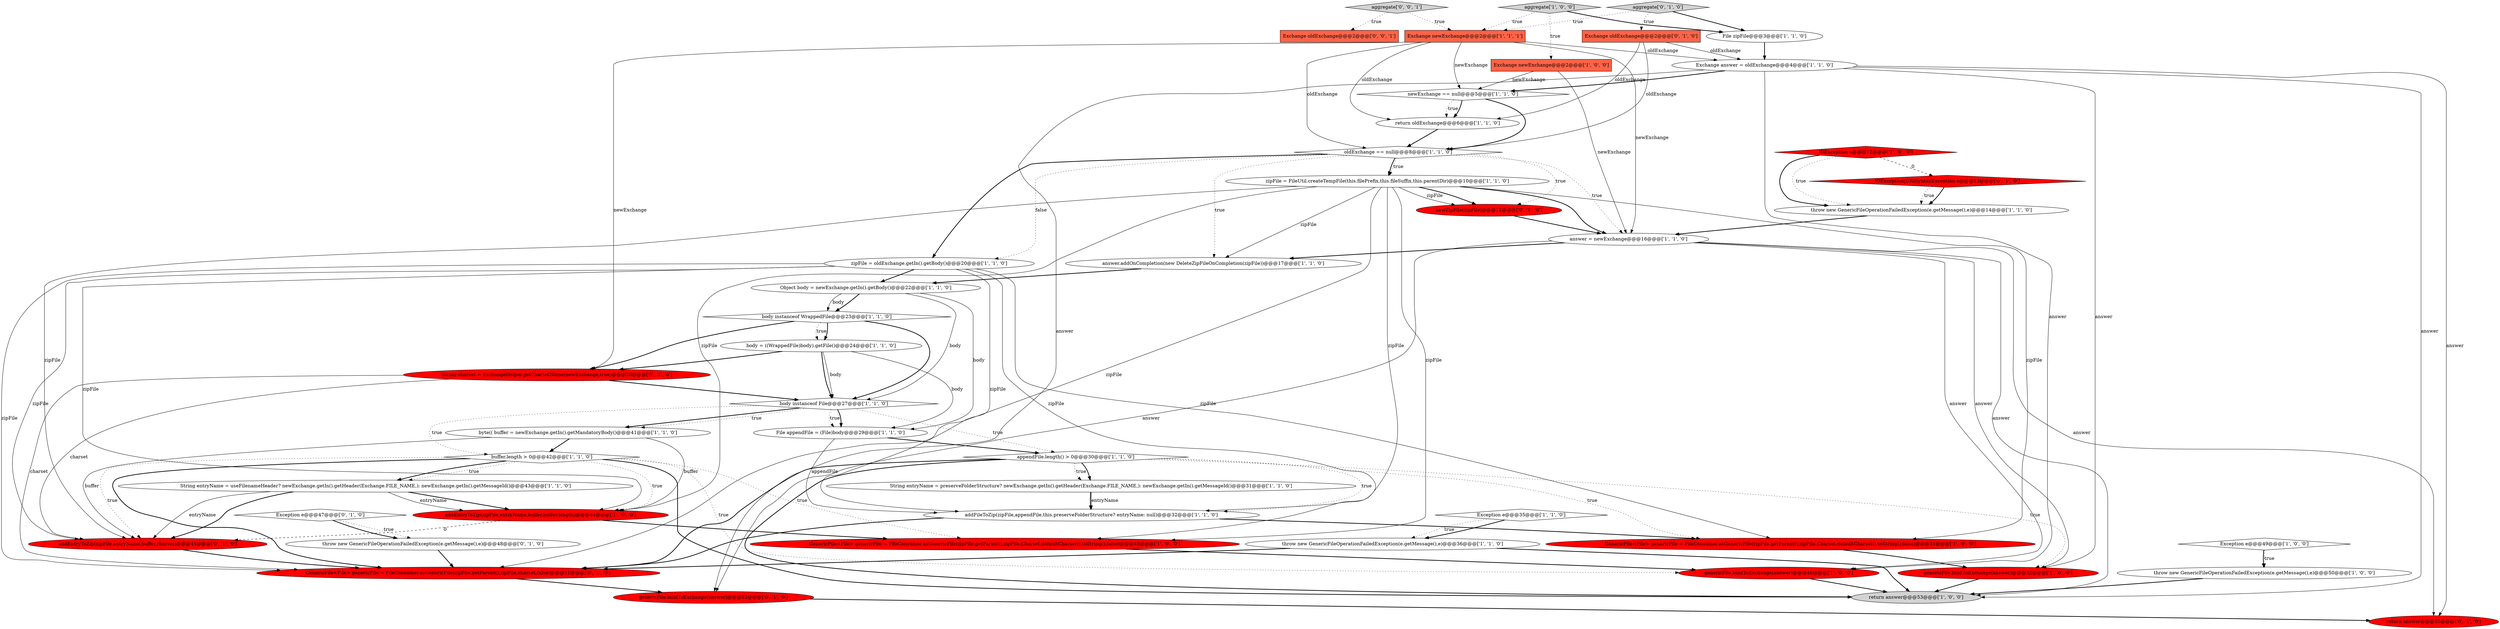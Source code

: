 digraph {
31 [style = filled, label = "answer.addOnCompletion(new DeleteZipFileOnCompletion(zipFile))@@@17@@@['1', '1', '0']", fillcolor = white, shape = ellipse image = "AAA0AAABBB1BBB"];
7 [style = filled, label = "String entryName = preserveFolderStructure? newExchange.getIn().getHeader(Exchange.FILE_NAME,): newExchange.getIn().getMessageId()@@@31@@@['1', '1', '0']", fillcolor = white, shape = ellipse image = "AAA0AAABBB1BBB"];
45 [style = filled, label = "IOException|URISyntaxException e@@@13@@@['0', '1', '0']", fillcolor = red, shape = diamond image = "AAA1AAABBB2BBB"];
29 [style = filled, label = "String entryName = useFilenameHeader? newExchange.getIn().getHeader(Exchange.FILE_NAME,): newExchange.getIn().getMessageId()@@@43@@@['1', '1', '0']", fillcolor = white, shape = ellipse image = "AAA0AAABBB1BBB"];
25 [style = filled, label = "File appendFile = (File)body@@@29@@@['1', '1', '0']", fillcolor = white, shape = ellipse image = "AAA0AAABBB1BBB"];
43 [style = filled, label = "String charset = ExchangeHelper.getCharsetName(newExchange,true)@@@26@@@['0', '1', '0']", fillcolor = red, shape = ellipse image = "AAA1AAABBB2BBB"];
47 [style = filled, label = "aggregate['0', '0', '1']", fillcolor = lightgray, shape = diamond image = "AAA0AAABBB3BBB"];
42 [style = filled, label = "Exchange oldExchange@@@2@@@['0', '1', '0']", fillcolor = tomato, shape = box image = "AAA0AAABBB2BBB"];
15 [style = filled, label = "appendFile.length() > 0@@@30@@@['1', '1', '0']", fillcolor = white, shape = diamond image = "AAA0AAABBB1BBB"];
33 [style = filled, label = "body = ((WrappedFile)body).getFile()@@@24@@@['1', '1', '0']", fillcolor = white, shape = ellipse image = "AAA0AAABBB1BBB"];
23 [style = filled, label = "Exception e@@@49@@@['1', '0', '0']", fillcolor = white, shape = diamond image = "AAA0AAABBB1BBB"];
13 [style = filled, label = "IOException e@@@12@@@['1', '0', '0']", fillcolor = red, shape = diamond image = "AAA1AAABBB1BBB"];
4 [style = filled, label = "Exception e@@@35@@@['1', '1', '0']", fillcolor = white, shape = diamond image = "AAA0AAABBB1BBB"];
41 [style = filled, label = "addEntryToZip(zipFile,entryName,buffer,charset)@@@44@@@['0', '1', '0']", fillcolor = red, shape = ellipse image = "AAA1AAABBB2BBB"];
11 [style = filled, label = "throw new GenericFileOperationFailedException(e.getMessage(),e)@@@14@@@['1', '1', '0']", fillcolor = white, shape = ellipse image = "AAA0AAABBB1BBB"];
6 [style = filled, label = "return oldExchange@@@6@@@['1', '1', '0']", fillcolor = white, shape = ellipse image = "AAA0AAABBB1BBB"];
37 [style = filled, label = "throw new GenericFileOperationFailedException(e.getMessage(),e)@@@48@@@['0', '1', '0']", fillcolor = white, shape = ellipse image = "AAA0AAABBB2BBB"];
20 [style = filled, label = "aggregate['1', '0', '0']", fillcolor = lightgray, shape = diamond image = "AAA0AAABBB1BBB"];
18 [style = filled, label = "oldExchange == null@@@8@@@['1', '1', '0']", fillcolor = white, shape = diamond image = "AAA0AAABBB1BBB"];
9 [style = filled, label = "GenericFile<File> genericFile = FileConsumer.asGenericFile(zipFile.getParent(),zipFile,Charset.defaultCharset().toString(),false)@@@45@@@['1', '0', '0']", fillcolor = red, shape = ellipse image = "AAA1AAABBB1BBB"];
32 [style = filled, label = "zipFile = oldExchange.getIn().getBody()@@@20@@@['1', '1', '0']", fillcolor = white, shape = ellipse image = "AAA0AAABBB1BBB"];
19 [style = filled, label = "genericFile.bindToExchange(answer)@@@46@@@['1', '0', '0']", fillcolor = red, shape = ellipse image = "AAA1AAABBB1BBB"];
10 [style = filled, label = "newExchange == null@@@5@@@['1', '1', '0']", fillcolor = white, shape = diamond image = "AAA0AAABBB1BBB"];
16 [style = filled, label = "Exchange newExchange@@@2@@@['1', '1', '1']", fillcolor = tomato, shape = box image = "AAA0AAABBB1BBB"];
27 [style = filled, label = "addEntryToZip(zipFile,entryName,buffer,buffer.length)@@@44@@@['1', '0', '0']", fillcolor = red, shape = ellipse image = "AAA1AAABBB1BBB"];
34 [style = filled, label = "GenericFile<File> genericFile = FileConsumer.asGenericFile(zipFile.getParent(),zipFile,Charset.defaultCharset().toString(),false)@@@31@@@['1', '0', '0']", fillcolor = red, shape = ellipse image = "AAA1AAABBB1BBB"];
40 [style = filled, label = "GenericFile<File> genericFile = FileConsumer.asGenericFile(zipFile.getParent(),zipFile,charset,false)@@@51@@@['0', '1', '0']", fillcolor = red, shape = ellipse image = "AAA1AAABBB2BBB"];
35 [style = filled, label = "newZipFile(zipFile)@@@11@@@['0', '1', '0']", fillcolor = red, shape = ellipse image = "AAA1AAABBB2BBB"];
12 [style = filled, label = "throw new GenericFileOperationFailedException(e.getMessage(),e)@@@50@@@['1', '0', '0']", fillcolor = white, shape = ellipse image = "AAA0AAABBB1BBB"];
28 [style = filled, label = "zipFile = FileUtil.createTempFile(this.filePrefix,this.fileSuffix,this.parentDir)@@@10@@@['1', '1', '0']", fillcolor = white, shape = ellipse image = "AAA0AAABBB1BBB"];
5 [style = filled, label = "Object body = newExchange.getIn().getBody()@@@22@@@['1', '1', '0']", fillcolor = white, shape = ellipse image = "AAA0AAABBB1BBB"];
8 [style = filled, label = "throw new GenericFileOperationFailedException(e.getMessage(),e)@@@36@@@['1', '1', '0']", fillcolor = white, shape = ellipse image = "AAA0AAABBB1BBB"];
0 [style = filled, label = "answer = newExchange@@@16@@@['1', '1', '0']", fillcolor = white, shape = ellipse image = "AAA0AAABBB1BBB"];
22 [style = filled, label = "addFileToZip(zipFile,appendFile,this.preserveFolderStructure? entryName: null)@@@32@@@['1', '1', '0']", fillcolor = white, shape = ellipse image = "AAA0AAABBB1BBB"];
24 [style = filled, label = "File zipFile@@@3@@@['1', '1', '0']", fillcolor = white, shape = ellipse image = "AAA0AAABBB1BBB"];
14 [style = filled, label = "Exchange newExchange@@@2@@@['1', '0', '0']", fillcolor = tomato, shape = box image = "AAA0AAABBB1BBB"];
30 [style = filled, label = "body instanceof File@@@27@@@['1', '1', '0']", fillcolor = white, shape = diamond image = "AAA0AAABBB1BBB"];
1 [style = filled, label = "genericFile.bindToExchange(answer)@@@32@@@['1', '0', '0']", fillcolor = red, shape = ellipse image = "AAA1AAABBB1BBB"];
44 [style = filled, label = "Exception e@@@47@@@['0', '1', '0']", fillcolor = white, shape = diamond image = "AAA0AAABBB2BBB"];
46 [style = filled, label = "Exchange oldExchange@@@2@@@['0', '0', '1']", fillcolor = tomato, shape = box image = "AAA0AAABBB3BBB"];
36 [style = filled, label = "return answer@@@53@@@['0', '1', '0']", fillcolor = red, shape = ellipse image = "AAA1AAABBB2BBB"];
3 [style = filled, label = "buffer.length > 0@@@42@@@['1', '1', '0']", fillcolor = white, shape = diamond image = "AAA0AAABBB1BBB"];
26 [style = filled, label = "body instanceof WrappedFile@@@23@@@['1', '1', '0']", fillcolor = white, shape = diamond image = "AAA0AAABBB1BBB"];
2 [style = filled, label = "return answer@@@53@@@['1', '0', '0']", fillcolor = lightgray, shape = ellipse image = "AAA0AAABBB1BBB"];
39 [style = filled, label = "genericFile.bindToExchange(answer)@@@52@@@['0', '1', '0']", fillcolor = red, shape = ellipse image = "AAA1AAABBB2BBB"];
21 [style = filled, label = "Exchange answer = oldExchange@@@4@@@['1', '1', '0']", fillcolor = white, shape = ellipse image = "AAA0AAABBB1BBB"];
38 [style = filled, label = "aggregate['0', '1', '0']", fillcolor = lightgray, shape = diamond image = "AAA0AAABBB2BBB"];
17 [style = filled, label = "byte(( buffer = newExchange.getIn().getMandatoryBody()@@@41@@@['1', '1', '0']", fillcolor = white, shape = ellipse image = "AAA0AAABBB1BBB"];
21->10 [style = bold, label=""];
18->35 [style = dotted, label="true"];
21->1 [style = solid, label="answer"];
25->22 [style = solid, label="appendFile"];
16->6 [style = solid, label="oldExchange"];
0->2 [style = solid, label="answer"];
28->22 [style = solid, label="zipFile"];
27->9 [style = bold, label=""];
33->30 [style = solid, label="body"];
15->7 [style = dotted, label="true"];
16->18 [style = solid, label="oldExchange"];
8->40 [style = bold, label=""];
28->40 [style = solid, label="zipFile"];
3->27 [style = dotted, label="true"];
28->0 [style = bold, label=""];
13->45 [style = dashed, label="0"];
12->2 [style = bold, label=""];
38->16 [style = dotted, label="true"];
16->10 [style = solid, label="newExchange"];
3->41 [style = dotted, label="true"];
24->21 [style = bold, label=""];
47->46 [style = dotted, label="true"];
17->41 [style = solid, label="buffer"];
18->32 [style = bold, label=""];
7->22 [style = solid, label="entryName"];
25->15 [style = bold, label=""];
4->8 [style = bold, label=""];
23->12 [style = bold, label=""];
43->41 [style = solid, label="charset"];
10->6 [style = dotted, label="true"];
42->21 [style = solid, label="oldExchange"];
16->21 [style = solid, label="oldExchange"];
33->25 [style = solid, label="body"];
15->34 [style = dotted, label="true"];
3->29 [style = dotted, label="true"];
31->5 [style = bold, label=""];
0->19 [style = solid, label="answer"];
32->40 [style = solid, label="zipFile"];
26->43 [style = bold, label=""];
44->37 [style = dotted, label="true"];
17->27 [style = solid, label="buffer"];
19->2 [style = bold, label=""];
18->32 [style = dotted, label="false"];
13->11 [style = bold, label=""];
18->28 [style = bold, label=""];
45->11 [style = bold, label=""];
29->27 [style = bold, label=""];
28->35 [style = bold, label=""];
35->0 [style = bold, label=""];
14->10 [style = solid, label="newExchange"];
3->2 [style = bold, label=""];
5->25 [style = solid, label="body"];
30->3 [style = dotted, label="true"];
16->43 [style = solid, label="newExchange"];
33->30 [style = bold, label=""];
18->0 [style = dotted, label="true"];
44->37 [style = bold, label=""];
28->34 [style = solid, label="zipFile"];
0->1 [style = solid, label="answer"];
3->29 [style = bold, label=""];
29->41 [style = solid, label="entryName"];
0->31 [style = bold, label=""];
38->42 [style = dotted, label="true"];
21->39 [style = solid, label="answer"];
10->18 [style = bold, label=""];
30->17 [style = bold, label=""];
26->33 [style = dotted, label="true"];
27->41 [style = dashed, label="0"];
43->40 [style = solid, label="charset"];
42->18 [style = solid, label="oldExchange"];
38->24 [style = bold, label=""];
6->18 [style = bold, label=""];
14->0 [style = solid, label="newExchange"];
20->14 [style = dotted, label="true"];
28->31 [style = solid, label="zipFile"];
5->26 [style = bold, label=""];
3->9 [style = dotted, label="true"];
10->6 [style = bold, label=""];
16->0 [style = solid, label="newExchange"];
28->35 [style = solid, label="zipFile"];
7->22 [style = bold, label=""];
0->39 [style = solid, label="answer"];
40->39 [style = bold, label=""];
30->25 [style = dotted, label="true"];
8->2 [style = bold, label=""];
41->40 [style = bold, label=""];
28->27 [style = solid, label="zipFile"];
32->9 [style = solid, label="zipFile"];
45->11 [style = dotted, label="true"];
33->43 [style = bold, label=""];
32->22 [style = solid, label="zipFile"];
17->3 [style = bold, label=""];
9->19 [style = bold, label=""];
13->11 [style = dotted, label="true"];
15->40 [style = bold, label=""];
21->2 [style = solid, label="answer"];
28->9 [style = solid, label="zipFile"];
1->2 [style = bold, label=""];
30->17 [style = dotted, label="true"];
42->6 [style = solid, label="oldExchange"];
32->27 [style = solid, label="zipFile"];
22->40 [style = bold, label=""];
32->5 [style = bold, label=""];
21->19 [style = solid, label="answer"];
15->2 [style = bold, label=""];
32->41 [style = solid, label="zipFile"];
15->7 [style = bold, label=""];
3->40 [style = bold, label=""];
34->1 [style = bold, label=""];
29->41 [style = bold, label=""];
4->8 [style = dotted, label="true"];
30->25 [style = bold, label=""];
15->22 [style = dotted, label="true"];
0->36 [style = solid, label="answer"];
29->27 [style = solid, label="entryName"];
43->30 [style = bold, label=""];
26->30 [style = bold, label=""];
21->36 [style = solid, label="answer"];
11->0 [style = bold, label=""];
3->19 [style = dotted, label="true"];
5->30 [style = solid, label="body"];
18->28 [style = dotted, label="true"];
15->1 [style = dotted, label="true"];
47->16 [style = dotted, label="true"];
28->41 [style = solid, label="zipFile"];
22->34 [style = bold, label=""];
32->34 [style = solid, label="zipFile"];
5->26 [style = solid, label="body"];
18->31 [style = dotted, label="true"];
23->12 [style = dotted, label="true"];
20->24 [style = bold, label=""];
30->15 [style = dotted, label="true"];
26->33 [style = bold, label=""];
39->36 [style = bold, label=""];
37->40 [style = bold, label=""];
20->16 [style = dotted, label="true"];
}
